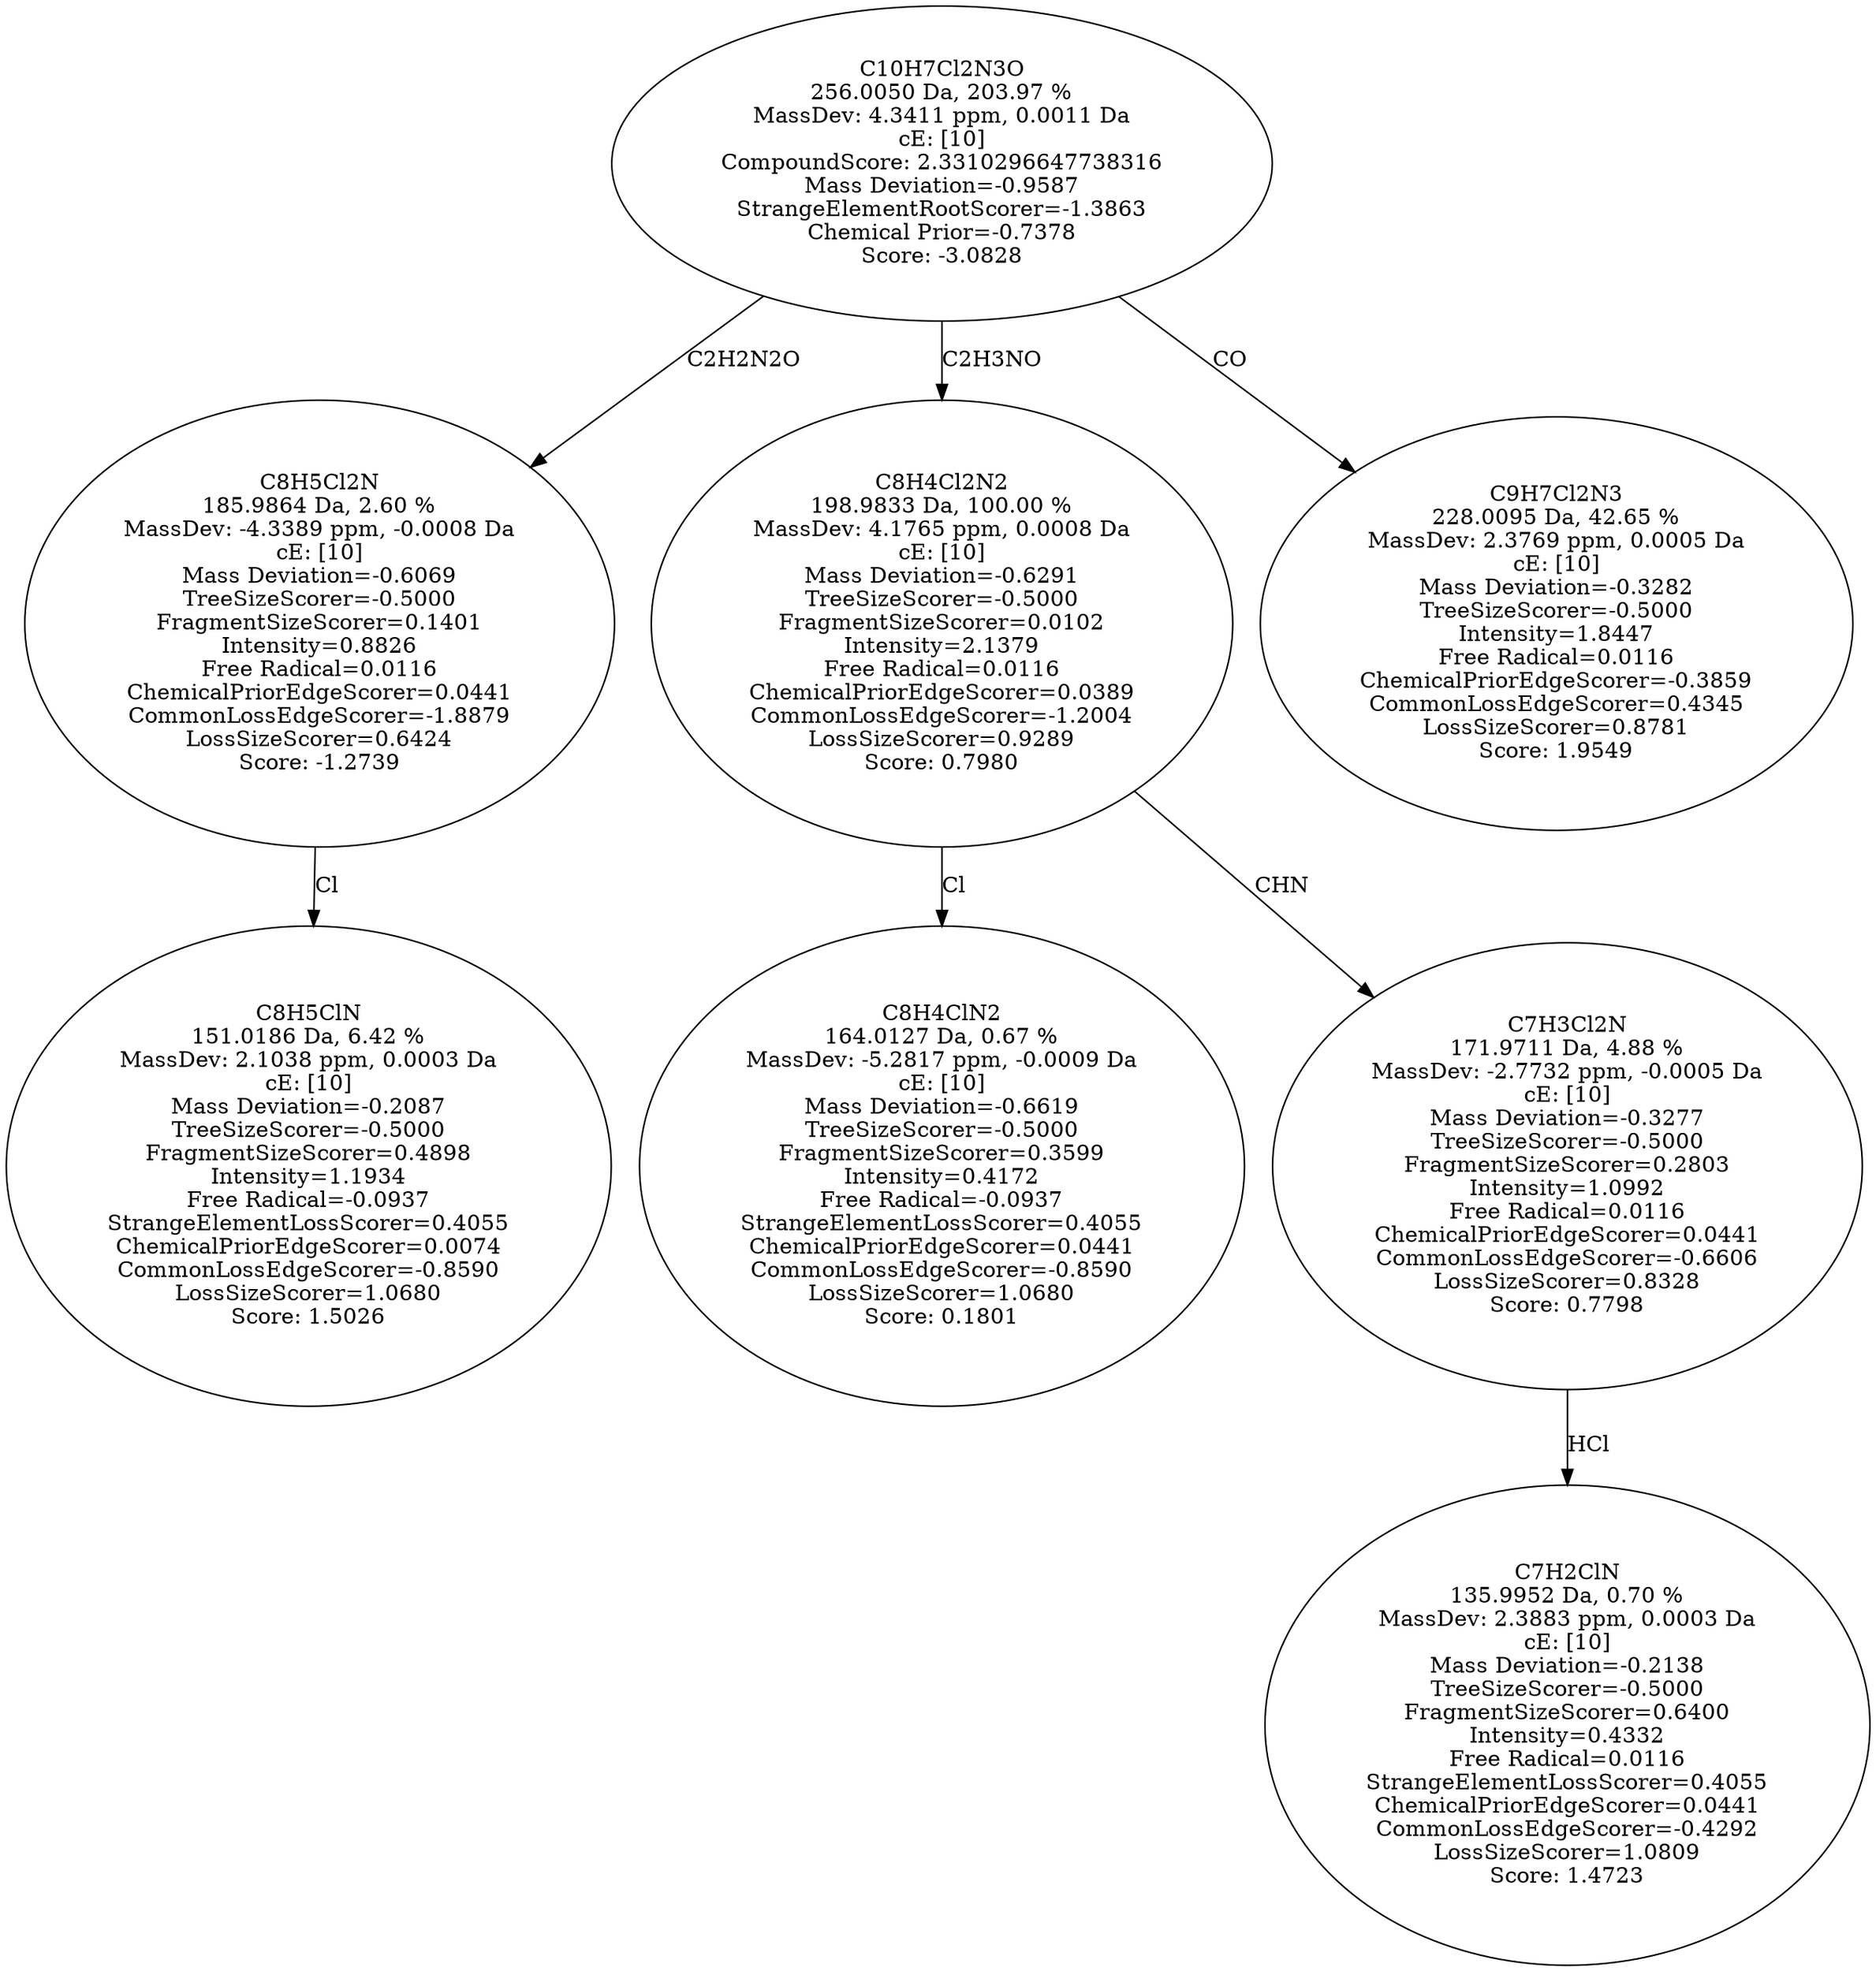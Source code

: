 strict digraph {
v1 [label="C8H5ClN\n151.0186 Da, 6.42 %\nMassDev: 2.1038 ppm, 0.0003 Da\ncE: [10]\nMass Deviation=-0.2087\nTreeSizeScorer=-0.5000\nFragmentSizeScorer=0.4898\nIntensity=1.1934\nFree Radical=-0.0937\nStrangeElementLossScorer=0.4055\nChemicalPriorEdgeScorer=0.0074\nCommonLossEdgeScorer=-0.8590\nLossSizeScorer=1.0680\nScore: 1.5026"];
v2 [label="C8H5Cl2N\n185.9864 Da, 2.60 %\nMassDev: -4.3389 ppm, -0.0008 Da\ncE: [10]\nMass Deviation=-0.6069\nTreeSizeScorer=-0.5000\nFragmentSizeScorer=0.1401\nIntensity=0.8826\nFree Radical=0.0116\nChemicalPriorEdgeScorer=0.0441\nCommonLossEdgeScorer=-1.8879\nLossSizeScorer=0.6424\nScore: -1.2739"];
v3 [label="C8H4ClN2\n164.0127 Da, 0.67 %\nMassDev: -5.2817 ppm, -0.0009 Da\ncE: [10]\nMass Deviation=-0.6619\nTreeSizeScorer=-0.5000\nFragmentSizeScorer=0.3599\nIntensity=0.4172\nFree Radical=-0.0937\nStrangeElementLossScorer=0.4055\nChemicalPriorEdgeScorer=0.0441\nCommonLossEdgeScorer=-0.8590\nLossSizeScorer=1.0680\nScore: 0.1801"];
v4 [label="C7H2ClN\n135.9952 Da, 0.70 %\nMassDev: 2.3883 ppm, 0.0003 Da\ncE: [10]\nMass Deviation=-0.2138\nTreeSizeScorer=-0.5000\nFragmentSizeScorer=0.6400\nIntensity=0.4332\nFree Radical=0.0116\nStrangeElementLossScorer=0.4055\nChemicalPriorEdgeScorer=0.0441\nCommonLossEdgeScorer=-0.4292\nLossSizeScorer=1.0809\nScore: 1.4723"];
v5 [label="C7H3Cl2N\n171.9711 Da, 4.88 %\nMassDev: -2.7732 ppm, -0.0005 Da\ncE: [10]\nMass Deviation=-0.3277\nTreeSizeScorer=-0.5000\nFragmentSizeScorer=0.2803\nIntensity=1.0992\nFree Radical=0.0116\nChemicalPriorEdgeScorer=0.0441\nCommonLossEdgeScorer=-0.6606\nLossSizeScorer=0.8328\nScore: 0.7798"];
v6 [label="C8H4Cl2N2\n198.9833 Da, 100.00 %\nMassDev: 4.1765 ppm, 0.0008 Da\ncE: [10]\nMass Deviation=-0.6291\nTreeSizeScorer=-0.5000\nFragmentSizeScorer=0.0102\nIntensity=2.1379\nFree Radical=0.0116\nChemicalPriorEdgeScorer=0.0389\nCommonLossEdgeScorer=-1.2004\nLossSizeScorer=0.9289\nScore: 0.7980"];
v7 [label="C9H7Cl2N3\n228.0095 Da, 42.65 %\nMassDev: 2.3769 ppm, 0.0005 Da\ncE: [10]\nMass Deviation=-0.3282\nTreeSizeScorer=-0.5000\nIntensity=1.8447\nFree Radical=0.0116\nChemicalPriorEdgeScorer=-0.3859\nCommonLossEdgeScorer=0.4345\nLossSizeScorer=0.8781\nScore: 1.9549"];
v8 [label="C10H7Cl2N3O\n256.0050 Da, 203.97 %\nMassDev: 4.3411 ppm, 0.0011 Da\ncE: [10]\nCompoundScore: 2.3310296647738316\nMass Deviation=-0.9587\nStrangeElementRootScorer=-1.3863\nChemical Prior=-0.7378\nScore: -3.0828"];
v2 -> v1 [label="Cl"];
v8 -> v2 [label="C2H2N2O"];
v6 -> v3 [label="Cl"];
v5 -> v4 [label="HCl"];
v6 -> v5 [label="CHN"];
v8 -> v6 [label="C2H3NO"];
v8 -> v7 [label="CO"];
}